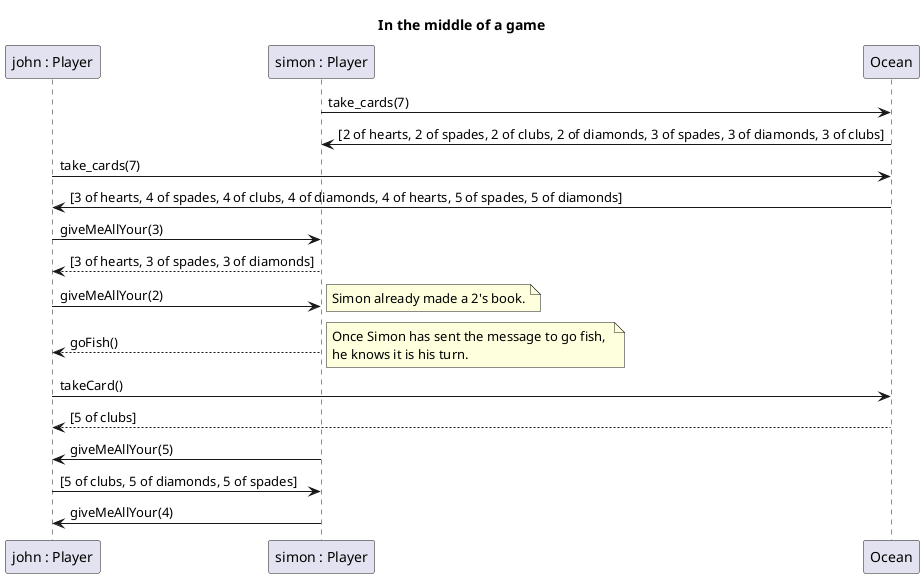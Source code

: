 @startuml

title In the middle of a game

participant "john : Player" as John
participant "simon : Player" as Simon
Simon -> Ocean: take_cards(7)
Ocean -> Simon: [2 of hearts, 2 of spades, 2 of clubs, 2 of diamonds, 3 of spades, 3 of diamonds, 3 of clubs]
John -> Ocean: take_cards(7)
Ocean -> John: [3 of hearts, 4 of spades, 4 of clubs, 4 of diamonds, 4 of hearts, 5 of spades, 5 of diamonds]
John -> Simon: giveMeAllYour(3)
Simon --> John: [3 of hearts, 3 of spades, 3 of diamonds]
John -> Simon: giveMeAllYour(2)
note right 
    Simon already made a 2's book.
end note
Simon --> John: goFish()
note right 
    Once Simon has sent the message to go fish, 
    he knows it is his turn. 
end note
John -> Ocean: takeCard()
Ocean --> John: [5 of clubs]
Simon -> John: giveMeAllYour(5)
John -> Simon: [5 of clubs, 5 of diamonds, 5 of spades]
Simon -> John: giveMeAllYour(4)
@enduml
